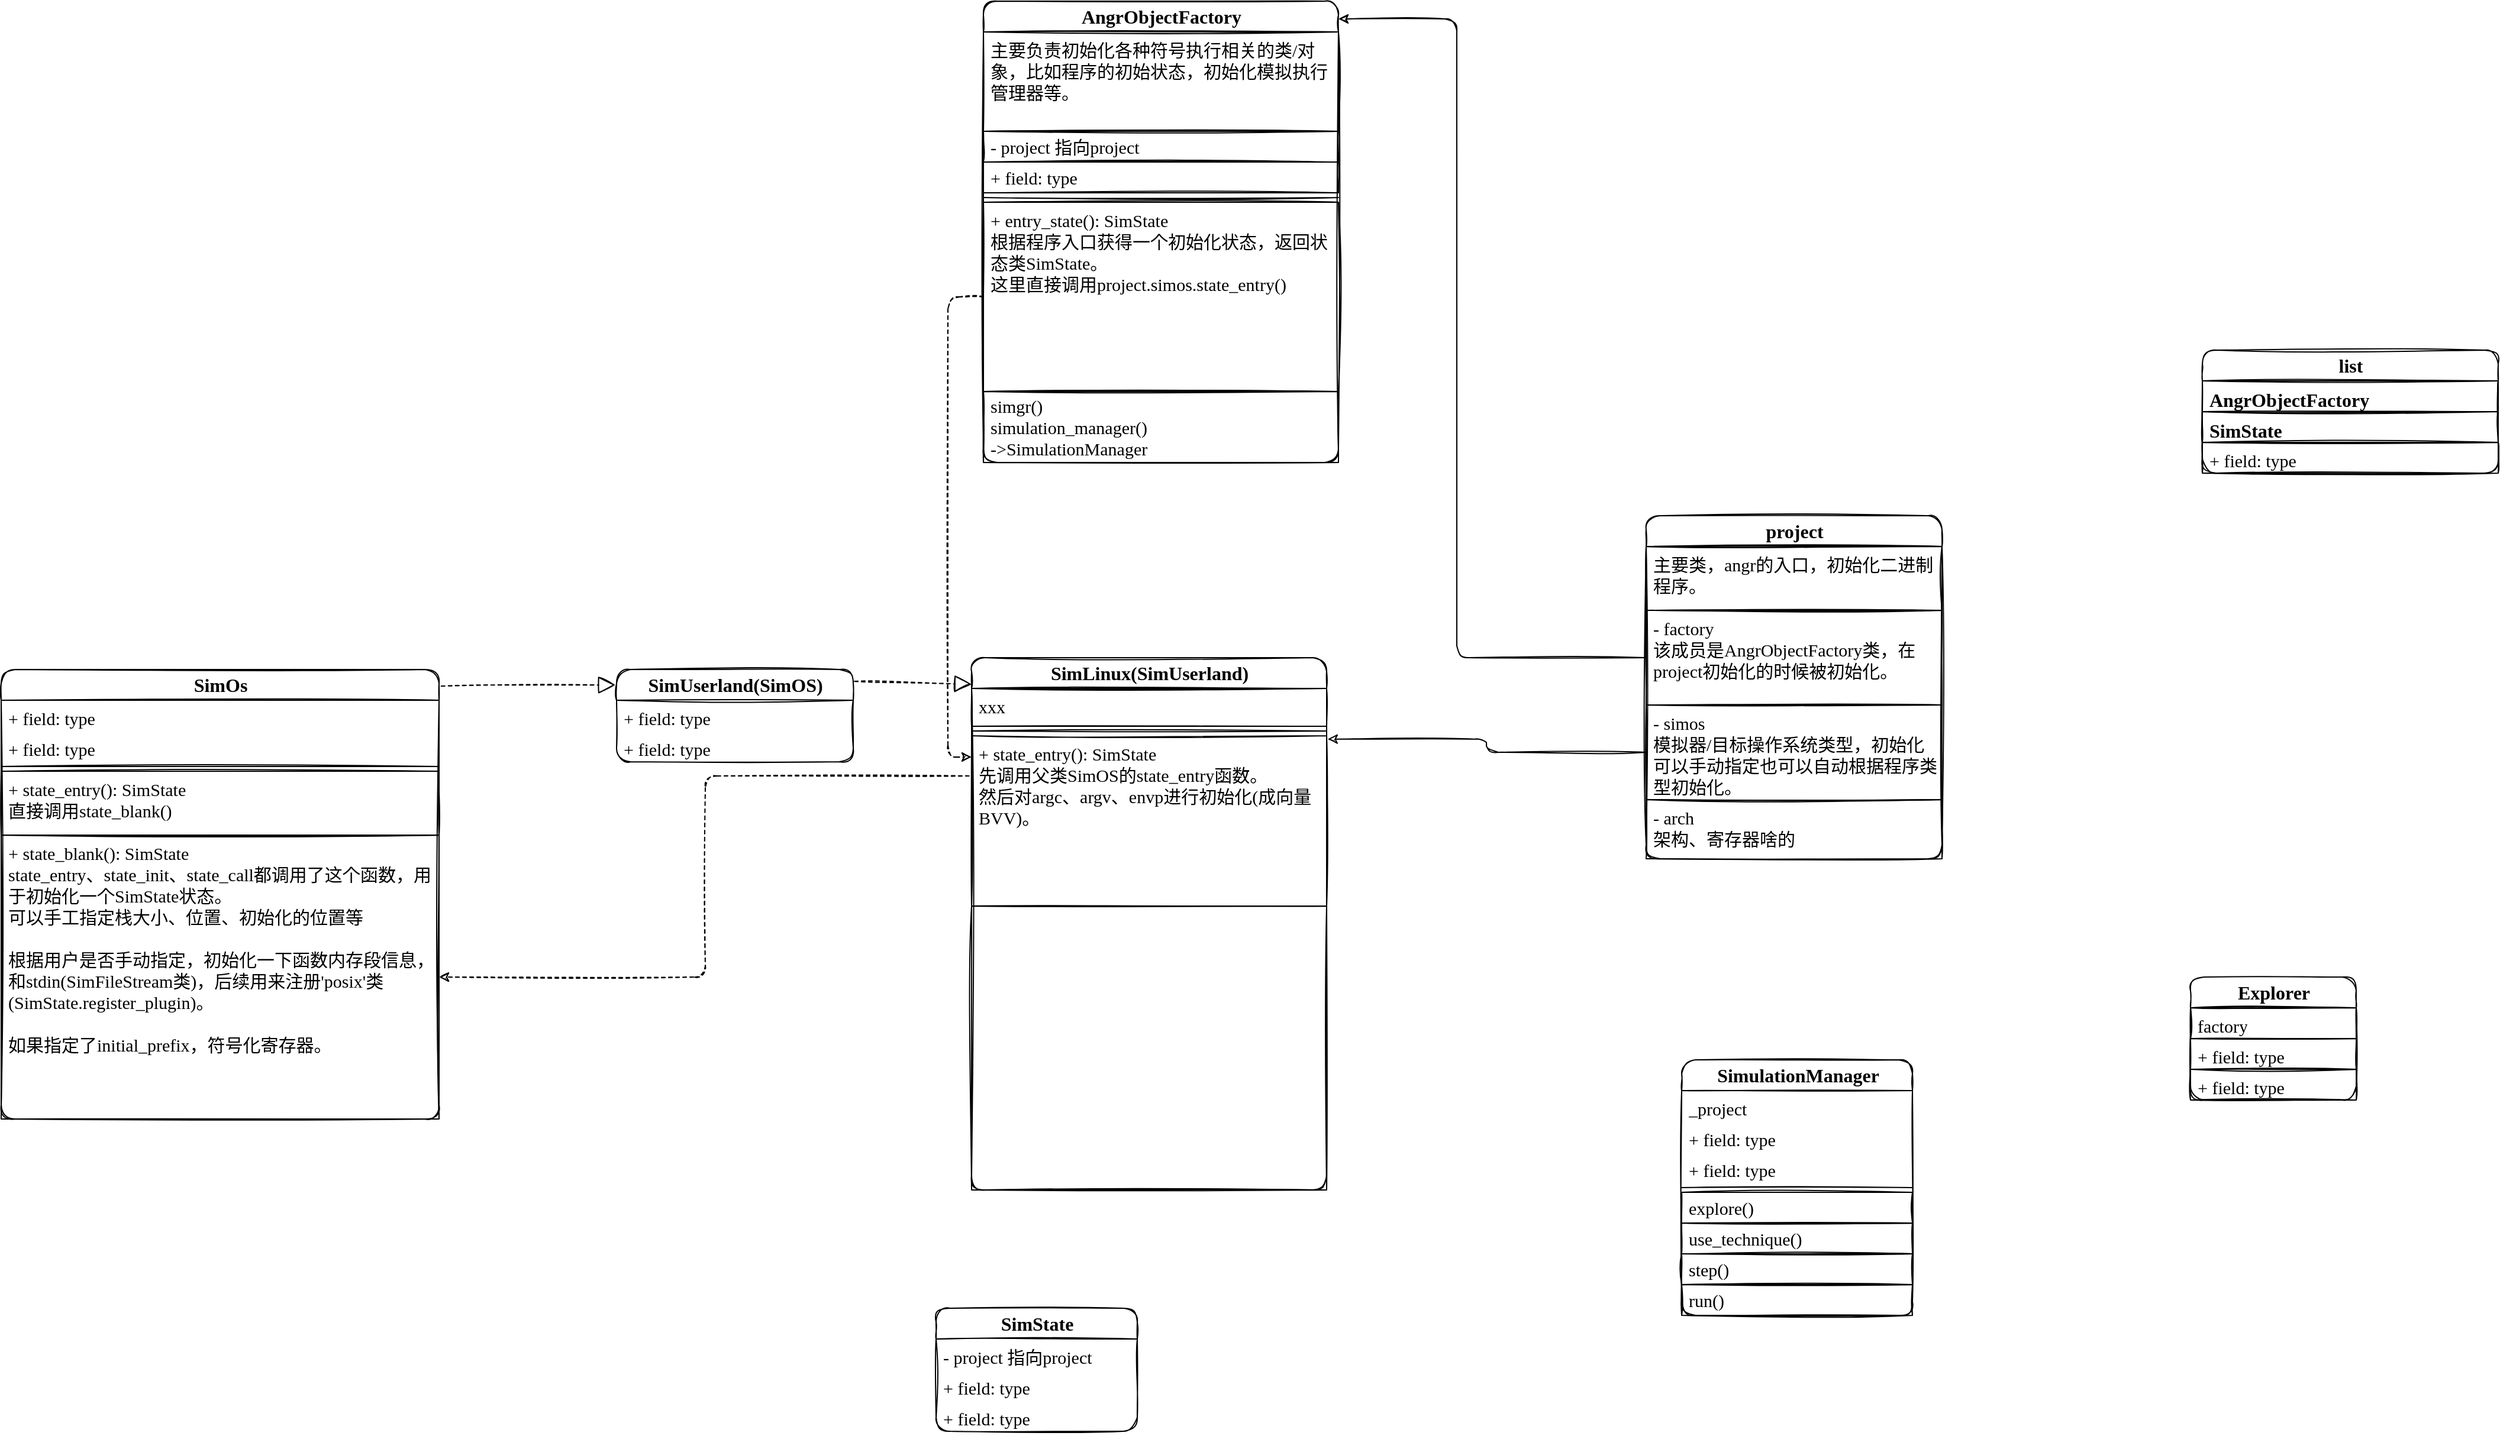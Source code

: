 <mxfile version="20.2.5" type="github">
  <diagram id="C5RBs43oDa-KdzZeNtuy" name="Page-1">
    <mxGraphModel dx="3076" dy="826" grid="1" gridSize="10" guides="1" tooltips="1" connect="1" arrows="1" fold="1" page="1" pageScale="1" pageWidth="827" pageHeight="1169" math="0" shadow="0">
      <root>
        <mxCell id="WIyWlLk6GJQsqaUBKTNV-0" />
        <mxCell id="WIyWlLk6GJQsqaUBKTNV-1" parent="WIyWlLk6GJQsqaUBKTNV-0" />
        <mxCell id="3sq2q5aOKvz9u4SkfBbp-9" value="project" style="swimlane;fontStyle=1;childLayout=stackLayout;horizontal=1;startSize=26;fillColor=none;horizontalStack=0;resizeParent=1;resizeParentMax=0;resizeLast=0;collapsible=1;marginBottom=0;shadow=0;glass=0;sketch=1;fontFamily=Comic Sans MS;fontSize=16;fontColor=default;strokeColor=default;html=1;swimlaneLine=1;rounded=1;labelBackgroundColor=none;labelBorderColor=none;" parent="WIyWlLk6GJQsqaUBKTNV-1" vertex="1">
          <mxGeometry x="440" y="630" width="250" height="290" as="geometry" />
        </mxCell>
        <mxCell id="G1SJ9XWwTOi_GsLU9m5k-24" value="主要类，angr的入口，初始化二进制程序。" style="text;strokeColor=default;fillColor=none;align=left;verticalAlign=top;spacingLeft=4;spacingRight=4;overflow=hidden;rotatable=0;points=[[0,0.5],[1,0.5]];portConstraint=eastwest;shadow=0;glass=0;sketch=1;fontFamily=Comic Sans MS;fontSize=15;fontColor=default;html=1;whiteSpace=wrap;" vertex="1" parent="3sq2q5aOKvz9u4SkfBbp-9">
          <mxGeometry y="26" width="250" height="54" as="geometry" />
        </mxCell>
        <mxCell id="3sq2q5aOKvz9u4SkfBbp-10" value="- factory&lt;br&gt;该成员是AngrObjectFactory类，在project初始化的时候被初始化。" style="text;strokeColor=default;fillColor=none;align=left;verticalAlign=top;spacingLeft=4;spacingRight=4;overflow=hidden;rotatable=0;points=[[0,0.5],[1,0.5]];portConstraint=eastwest;shadow=0;glass=0;sketch=1;fontFamily=Comic Sans MS;fontSize=15;fontColor=default;html=1;whiteSpace=wrap;" parent="3sq2q5aOKvz9u4SkfBbp-9" vertex="1">
          <mxGeometry y="80" width="250" height="80" as="geometry" />
        </mxCell>
        <mxCell id="3sq2q5aOKvz9u4SkfBbp-11" value="- simos &lt;br&gt;模拟器/目标操作系统类型，初始化可以手动指定也可以自动根据程序类型初始化。" style="text;strokeColor=default;fillColor=none;align=left;verticalAlign=top;spacingLeft=4;spacingRight=4;overflow=hidden;rotatable=0;points=[[0,0.5],[1,0.5]];portConstraint=eastwest;shadow=0;glass=0;sketch=1;fontFamily=Comic Sans MS;fontSize=15;fontColor=default;html=1;whiteSpace=wrap;" parent="3sq2q5aOKvz9u4SkfBbp-9" vertex="1">
          <mxGeometry y="160" width="250" height="80" as="geometry" />
        </mxCell>
        <mxCell id="3sq2q5aOKvz9u4SkfBbp-12" value="- arch&amp;nbsp;&lt;br&gt;架构、寄存器啥的" style="text;strokeColor=default;fillColor=none;align=left;verticalAlign=top;spacingLeft=4;spacingRight=4;overflow=hidden;rotatable=0;points=[[0,0.5],[1,0.5]];portConstraint=eastwest;shadow=0;glass=0;sketch=1;fontFamily=Comic Sans MS;fontSize=15;fontColor=default;html=1;" parent="3sq2q5aOKvz9u4SkfBbp-9" vertex="1">
          <mxGeometry y="240" width="250" height="50" as="geometry" />
        </mxCell>
        <mxCell id="w3D9RBcbC0xk_d73lik7-0" value="AngrObjectFactory" style="swimlane;fontStyle=1;childLayout=stackLayout;horizontal=1;startSize=26;fillColor=none;horizontalStack=0;resizeParent=1;resizeParentMax=0;resizeLast=0;collapsible=1;marginBottom=0;shadow=0;glass=0;sketch=1;fontFamily=Comic Sans MS;fontSize=16;fontColor=default;strokeColor=default;html=1;swimlaneLine=1;rounded=1;labelBackgroundColor=none;labelBorderColor=none;" parent="WIyWlLk6GJQsqaUBKTNV-1" vertex="1">
          <mxGeometry x="-120" y="195" width="300" height="390" as="geometry" />
        </mxCell>
        <mxCell id="G1SJ9XWwTOi_GsLU9m5k-25" value="主要负责初始化各种符号执行相关的类/对象，比如程序的初始状态，初始化模拟执行管理器等。" style="text;strokeColor=default;fillColor=none;align=left;verticalAlign=top;spacingLeft=4;spacingRight=4;overflow=hidden;rotatable=0;points=[[0,0.5],[1,0.5]];portConstraint=eastwest;shadow=0;glass=0;sketch=1;fontFamily=Comic Sans MS;fontSize=15;fontColor=default;html=1;whiteSpace=wrap;" vertex="1" parent="w3D9RBcbC0xk_d73lik7-0">
          <mxGeometry y="26" width="300" height="84" as="geometry" />
        </mxCell>
        <mxCell id="w3D9RBcbC0xk_d73lik7-1" value="- project 指向project" style="text;strokeColor=default;fillColor=none;align=left;verticalAlign=middle;spacingLeft=4;spacingRight=4;overflow=hidden;rotatable=0;points=[[0,0.5],[1,0.5]];portConstraint=eastwest;shadow=0;glass=0;sketch=1;fontFamily=Comic Sans MS;fontSize=15;fontColor=default;html=1;" parent="w3D9RBcbC0xk_d73lik7-0" vertex="1">
          <mxGeometry y="110" width="300" height="26" as="geometry" />
        </mxCell>
        <mxCell id="w3D9RBcbC0xk_d73lik7-2" value="+ field: type" style="text;strokeColor=default;fillColor=none;align=left;verticalAlign=middle;spacingLeft=4;spacingRight=4;overflow=hidden;rotatable=0;points=[[0,0.5],[1,0.5]];portConstraint=eastwest;shadow=0;glass=0;sketch=1;fontFamily=Comic Sans MS;fontSize=15;fontColor=default;html=1;" parent="w3D9RBcbC0xk_d73lik7-0" vertex="1">
          <mxGeometry y="136" width="300" height="26" as="geometry" />
        </mxCell>
        <mxCell id="w3D9RBcbC0xk_d73lik7-7" value="" style="line;strokeWidth=1;fillColor=none;align=left;verticalAlign=middle;spacingTop=-1;spacingLeft=3;spacingRight=3;rotatable=0;labelPosition=right;points=[];portConstraint=eastwest;rounded=1;shadow=0;glass=0;labelBackgroundColor=none;labelBorderColor=none;sketch=1;fontFamily=Comic Sans MS;fontSize=15;fontColor=default;startSize=26;html=1;strokeColor=default;" parent="w3D9RBcbC0xk_d73lik7-0" vertex="1">
          <mxGeometry y="162" width="300" height="8" as="geometry" />
        </mxCell>
        <mxCell id="w3D9RBcbC0xk_d73lik7-3" value="&lt;div style=&quot;&quot;&gt;&lt;span style=&quot;background-color: initial;&quot;&gt;+ entry_state(): SimState&lt;/span&gt;&lt;/div&gt;&lt;div style=&quot;&quot;&gt;根据程序入口获得一个初始化状态，返回状态类SimState。&lt;/div&gt;&lt;div style=&quot;&quot;&gt;这里直接调用project.simos.state_entry()&lt;/div&gt;" style="text;strokeColor=default;fillColor=none;align=left;verticalAlign=top;spacingLeft=4;spacingRight=4;overflow=hidden;rotatable=0;points=[[0,0.5],[1,0.5]];portConstraint=eastwest;shadow=0;glass=0;sketch=1;fontFamily=Comic Sans MS;fontSize=15;fontColor=default;html=1;whiteSpace=wrap;" parent="w3D9RBcbC0xk_d73lik7-0" vertex="1">
          <mxGeometry y="170" width="300" height="160" as="geometry" />
        </mxCell>
        <mxCell id="w3D9RBcbC0xk_d73lik7-25" value="simgr()&lt;br&gt;simulation_manager()&lt;br&gt;-&amp;gt;SimulationManager" style="text;strokeColor=default;fillColor=none;align=left;verticalAlign=middle;spacingLeft=4;spacingRight=4;overflow=hidden;rotatable=0;points=[[0,0.5],[1,0.5]];portConstraint=eastwest;shadow=0;glass=0;sketch=1;fontFamily=Comic Sans MS;fontSize=15;fontColor=default;html=1;" parent="w3D9RBcbC0xk_d73lik7-0" vertex="1">
          <mxGeometry y="330" width="300" height="60" as="geometry" />
        </mxCell>
        <mxCell id="w3D9RBcbC0xk_d73lik7-4" style="edgeStyle=orthogonalEdgeStyle;rounded=1;orthogonalLoop=1;jettySize=auto;html=1;entryX=1;entryY=0.036;entryDx=0;entryDy=0;entryPerimeter=0;fontFamily=Comic Sans MS;fontSize=16;fontColor=default;startSize=26;sketch=1;" parent="WIyWlLk6GJQsqaUBKTNV-1" source="3sq2q5aOKvz9u4SkfBbp-10" target="w3D9RBcbC0xk_d73lik7-0" edge="1">
          <mxGeometry relative="1" as="geometry">
            <Array as="points">
              <mxPoint x="280" y="750" />
              <mxPoint x="280" y="210" />
            </Array>
          </mxGeometry>
        </mxCell>
        <mxCell id="w3D9RBcbC0xk_d73lik7-21" value="SimState" style="swimlane;fontStyle=1;childLayout=stackLayout;horizontal=1;startSize=26;fillColor=none;horizontalStack=0;resizeParent=1;resizeParentMax=0;resizeLast=0;collapsible=1;marginBottom=0;shadow=0;glass=0;sketch=1;fontFamily=Comic Sans MS;fontSize=16;fontColor=default;strokeColor=default;html=1;swimlaneLine=1;rounded=1;labelBackgroundColor=none;labelBorderColor=none;" parent="WIyWlLk6GJQsqaUBKTNV-1" vertex="1">
          <mxGeometry x="-160" y="1300" width="170" height="104" as="geometry" />
        </mxCell>
        <mxCell id="w3D9RBcbC0xk_d73lik7-22" value="- project 指向project" style="text;strokeColor=none;fillColor=none;align=left;verticalAlign=top;spacingLeft=4;spacingRight=4;overflow=hidden;rotatable=0;points=[[0,0.5],[1,0.5]];portConstraint=eastwest;shadow=0;glass=0;sketch=1;fontFamily=Comic Sans MS;fontSize=15;fontColor=default;html=1;" parent="w3D9RBcbC0xk_d73lik7-21" vertex="1">
          <mxGeometry y="26" width="170" height="26" as="geometry" />
        </mxCell>
        <mxCell id="w3D9RBcbC0xk_d73lik7-23" value="+ field: type" style="text;strokeColor=none;fillColor=none;align=left;verticalAlign=top;spacingLeft=4;spacingRight=4;overflow=hidden;rotatable=0;points=[[0,0.5],[1,0.5]];portConstraint=eastwest;shadow=0;glass=0;sketch=1;fontFamily=Comic Sans MS;fontSize=15;fontColor=default;html=1;" parent="w3D9RBcbC0xk_d73lik7-21" vertex="1">
          <mxGeometry y="52" width="170" height="26" as="geometry" />
        </mxCell>
        <mxCell id="w3D9RBcbC0xk_d73lik7-24" value="+ field: type" style="text;strokeColor=none;fillColor=none;align=left;verticalAlign=top;spacingLeft=4;spacingRight=4;overflow=hidden;rotatable=0;points=[[0,0.5],[1,0.5]];portConstraint=eastwest;shadow=0;glass=0;sketch=1;fontFamily=Comic Sans MS;fontSize=15;fontColor=default;html=1;" parent="w3D9RBcbC0xk_d73lik7-21" vertex="1">
          <mxGeometry y="78" width="170" height="26" as="geometry" />
        </mxCell>
        <mxCell id="G1SJ9XWwTOi_GsLU9m5k-4" value="list" style="swimlane;fontStyle=1;childLayout=stackLayout;horizontal=1;startSize=26;fillColor=none;horizontalStack=0;resizeParent=1;resizeParentMax=0;resizeLast=0;collapsible=1;marginBottom=0;shadow=0;glass=0;sketch=1;fontFamily=Comic Sans MS;fontSize=16;fontColor=default;strokeColor=default;html=1;swimlaneLine=1;rounded=1;labelBackgroundColor=none;labelBorderColor=none;" vertex="1" parent="WIyWlLk6GJQsqaUBKTNV-1">
          <mxGeometry x="910" y="490" width="250" height="104" as="geometry" />
        </mxCell>
        <mxCell id="G1SJ9XWwTOi_GsLU9m5k-5" value="&lt;span style=&quot;font-size: 16px; font-weight: 700; text-align: center;&quot;&gt;AngrObjectFactory&lt;/span&gt;" style="text;strokeColor=default;fillColor=none;align=left;verticalAlign=top;spacingLeft=4;spacingRight=4;overflow=hidden;rotatable=0;points=[[0,0.5],[1,0.5]];portConstraint=eastwest;shadow=0;glass=0;sketch=1;fontFamily=Comic Sans MS;fontSize=15;fontColor=default;html=1;" vertex="1" parent="G1SJ9XWwTOi_GsLU9m5k-4">
          <mxGeometry y="26" width="250" height="26" as="geometry" />
        </mxCell>
        <mxCell id="G1SJ9XWwTOi_GsLU9m5k-6" value="&lt;span style=&quot;font-size: 16px; font-weight: 700; text-align: center;&quot;&gt;SimState&lt;/span&gt;" style="text;strokeColor=default;fillColor=none;align=left;verticalAlign=top;spacingLeft=4;spacingRight=4;overflow=hidden;rotatable=0;points=[[0,0.5],[1,0.5]];portConstraint=eastwest;shadow=0;glass=0;sketch=1;fontFamily=Comic Sans MS;fontSize=15;fontColor=default;html=1;" vertex="1" parent="G1SJ9XWwTOi_GsLU9m5k-4">
          <mxGeometry y="52" width="250" height="26" as="geometry" />
        </mxCell>
        <mxCell id="G1SJ9XWwTOi_GsLU9m5k-7" value="+ field: type" style="text;strokeColor=default;fillColor=none;align=left;verticalAlign=top;spacingLeft=4;spacingRight=4;overflow=hidden;rotatable=0;points=[[0,0.5],[1,0.5]];portConstraint=eastwest;shadow=0;glass=0;sketch=1;fontFamily=Comic Sans MS;fontSize=15;fontColor=default;html=1;" vertex="1" parent="G1SJ9XWwTOi_GsLU9m5k-4">
          <mxGeometry y="78" width="250" height="26" as="geometry" />
        </mxCell>
        <mxCell id="G1SJ9XWwTOi_GsLU9m5k-8" value="SimulationManager" style="swimlane;fontStyle=1;childLayout=stackLayout;horizontal=1;startSize=26;fillColor=none;horizontalStack=0;resizeParent=1;resizeParentMax=0;resizeLast=0;collapsible=1;marginBottom=0;shadow=0;glass=0;sketch=1;fontFamily=Comic Sans MS;fontSize=16;fontColor=default;strokeColor=default;html=1;swimlaneLine=1;rounded=1;labelBackgroundColor=none;labelBorderColor=none;" vertex="1" parent="WIyWlLk6GJQsqaUBKTNV-1">
          <mxGeometry x="470" y="1090" width="195" height="216" as="geometry" />
        </mxCell>
        <mxCell id="G1SJ9XWwTOi_GsLU9m5k-9" value="_project" style="text;strokeColor=none;fillColor=none;align=left;verticalAlign=top;spacingLeft=4;spacingRight=4;overflow=hidden;rotatable=0;points=[[0,0.5],[1,0.5]];portConstraint=eastwest;shadow=0;glass=0;sketch=1;fontFamily=Comic Sans MS;fontSize=15;fontColor=default;html=1;" vertex="1" parent="G1SJ9XWwTOi_GsLU9m5k-8">
          <mxGeometry y="26" width="195" height="26" as="geometry" />
        </mxCell>
        <mxCell id="G1SJ9XWwTOi_GsLU9m5k-10" value="+ field: type" style="text;strokeColor=none;fillColor=none;align=left;verticalAlign=top;spacingLeft=4;spacingRight=4;overflow=hidden;rotatable=0;points=[[0,0.5],[1,0.5]];portConstraint=eastwest;shadow=0;glass=0;sketch=1;fontFamily=Comic Sans MS;fontSize=15;fontColor=default;html=1;" vertex="1" parent="G1SJ9XWwTOi_GsLU9m5k-8">
          <mxGeometry y="52" width="195" height="26" as="geometry" />
        </mxCell>
        <mxCell id="G1SJ9XWwTOi_GsLU9m5k-11" value="+ field: type" style="text;strokeColor=none;fillColor=none;align=left;verticalAlign=top;spacingLeft=4;spacingRight=4;overflow=hidden;rotatable=0;points=[[0,0.5],[1,0.5]];portConstraint=eastwest;shadow=0;glass=0;sketch=1;fontFamily=Comic Sans MS;fontSize=15;fontColor=default;html=1;" vertex="1" parent="G1SJ9XWwTOi_GsLU9m5k-8">
          <mxGeometry y="78" width="195" height="26" as="geometry" />
        </mxCell>
        <mxCell id="G1SJ9XWwTOi_GsLU9m5k-12" value="" style="line;strokeWidth=1;fillColor=none;align=left;verticalAlign=middle;spacingTop=-1;spacingLeft=3;spacingRight=3;rotatable=0;labelPosition=right;points=[];portConstraint=eastwest;rounded=1;shadow=0;glass=0;labelBackgroundColor=none;labelBorderColor=none;sketch=1;fontFamily=Comic Sans MS;fontSize=15;fontColor=default;startSize=26;html=1;strokeColor=default;" vertex="1" parent="G1SJ9XWwTOi_GsLU9m5k-8">
          <mxGeometry y="104" width="195" height="8" as="geometry" />
        </mxCell>
        <mxCell id="G1SJ9XWwTOi_GsLU9m5k-13" value="explore()" style="text;strokeColor=default;fillColor=none;align=left;verticalAlign=middle;spacingLeft=4;spacingRight=4;overflow=hidden;rotatable=0;points=[[0,0.5],[1,0.5]];portConstraint=eastwest;shadow=0;glass=0;sketch=1;fontFamily=Comic Sans MS;fontSize=15;fontColor=default;html=1;" vertex="1" parent="G1SJ9XWwTOi_GsLU9m5k-8">
          <mxGeometry y="112" width="195" height="26" as="geometry" />
        </mxCell>
        <mxCell id="G1SJ9XWwTOi_GsLU9m5k-15" value="use_technique()" style="text;strokeColor=default;fillColor=none;align=left;verticalAlign=middle;spacingLeft=4;spacingRight=4;overflow=hidden;rotatable=0;points=[[0,0.5],[1,0.5]];portConstraint=eastwest;shadow=0;glass=0;sketch=1;fontFamily=Comic Sans MS;fontSize=15;fontColor=default;html=1;" vertex="1" parent="G1SJ9XWwTOi_GsLU9m5k-8">
          <mxGeometry y="138" width="195" height="26" as="geometry" />
        </mxCell>
        <mxCell id="G1SJ9XWwTOi_GsLU9m5k-20" value="step()&lt;span style=&quot;white-space: pre;&quot;&gt;	&lt;/span&gt;" style="text;strokeColor=default;fillColor=none;align=left;verticalAlign=middle;spacingLeft=4;spacingRight=4;overflow=hidden;rotatable=0;points=[[0,0.5],[1,0.5]];portConstraint=eastwest;shadow=0;glass=0;sketch=1;fontFamily=Comic Sans MS;fontSize=15;fontColor=default;html=1;" vertex="1" parent="G1SJ9XWwTOi_GsLU9m5k-8">
          <mxGeometry y="164" width="195" height="26" as="geometry" />
        </mxCell>
        <mxCell id="G1SJ9XWwTOi_GsLU9m5k-21" value="run()" style="text;strokeColor=default;fillColor=none;align=left;verticalAlign=middle;spacingLeft=4;spacingRight=4;overflow=hidden;rotatable=0;points=[[0,0.5],[1,0.5]];portConstraint=eastwest;shadow=0;glass=0;sketch=1;fontFamily=Comic Sans MS;fontSize=15;fontColor=default;html=1;" vertex="1" parent="G1SJ9XWwTOi_GsLU9m5k-8">
          <mxGeometry y="190" width="195" height="26" as="geometry" />
        </mxCell>
        <mxCell id="G1SJ9XWwTOi_GsLU9m5k-16" value="Explorer" style="swimlane;fontStyle=1;childLayout=stackLayout;horizontal=1;startSize=26;fillColor=none;horizontalStack=0;resizeParent=1;resizeParentMax=0;resizeLast=0;collapsible=1;marginBottom=0;shadow=0;glass=0;sketch=1;fontFamily=Comic Sans MS;fontSize=16;fontColor=default;strokeColor=default;html=1;swimlaneLine=1;rounded=1;labelBackgroundColor=none;labelBorderColor=none;" vertex="1" parent="WIyWlLk6GJQsqaUBKTNV-1">
          <mxGeometry x="900" y="1020" width="140" height="104" as="geometry" />
        </mxCell>
        <mxCell id="G1SJ9XWwTOi_GsLU9m5k-17" value="factory&lt;br style=&quot;font-size: 15px;&quot;&gt;" style="text;strokeColor=default;fillColor=none;align=left;verticalAlign=top;spacingLeft=4;spacingRight=4;overflow=hidden;rotatable=0;points=[[0,0.5],[1,0.5]];portConstraint=eastwest;shadow=0;glass=0;sketch=1;fontFamily=Comic Sans MS;fontSize=15;fontColor=default;html=1;" vertex="1" parent="G1SJ9XWwTOi_GsLU9m5k-16">
          <mxGeometry y="26" width="140" height="26" as="geometry" />
        </mxCell>
        <mxCell id="G1SJ9XWwTOi_GsLU9m5k-18" value="+ field: type" style="text;strokeColor=default;fillColor=none;align=left;verticalAlign=top;spacingLeft=4;spacingRight=4;overflow=hidden;rotatable=0;points=[[0,0.5],[1,0.5]];portConstraint=eastwest;shadow=0;glass=0;sketch=1;fontFamily=Comic Sans MS;fontSize=15;fontColor=default;html=1;" vertex="1" parent="G1SJ9XWwTOi_GsLU9m5k-16">
          <mxGeometry y="52" width="140" height="26" as="geometry" />
        </mxCell>
        <mxCell id="G1SJ9XWwTOi_GsLU9m5k-19" value="+ field: type" style="text;strokeColor=default;fillColor=none;align=left;verticalAlign=top;spacingLeft=4;spacingRight=4;overflow=hidden;rotatable=0;points=[[0,0.5],[1,0.5]];portConstraint=eastwest;shadow=0;glass=0;sketch=1;fontFamily=Comic Sans MS;fontSize=15;fontColor=default;html=1;" vertex="1" parent="G1SJ9XWwTOi_GsLU9m5k-16">
          <mxGeometry y="78" width="140" height="26" as="geometry" />
        </mxCell>
        <mxCell id="G1SJ9XWwTOi_GsLU9m5k-38" value="SimLinux(SimUserland)" style="swimlane;fontStyle=1;childLayout=stackLayout;horizontal=1;startSize=26;fillColor=none;horizontalStack=0;resizeParent=1;resizeParentMax=0;resizeLast=0;collapsible=1;marginBottom=0;shadow=0;glass=0;sketch=1;fontFamily=Comic Sans MS;fontSize=16;fontColor=default;strokeColor=default;html=1;swimlaneLine=1;rounded=1;labelBackgroundColor=none;labelBorderColor=none;" vertex="1" parent="WIyWlLk6GJQsqaUBKTNV-1">
          <mxGeometry x="-130" y="750" width="300" height="450" as="geometry" />
        </mxCell>
        <mxCell id="G1SJ9XWwTOi_GsLU9m5k-39" value="xxx" style="text;strokeColor=default;fillColor=none;align=left;verticalAlign=top;spacingLeft=4;spacingRight=4;overflow=hidden;rotatable=0;points=[[0,0.5],[1,0.5]];portConstraint=eastwest;shadow=0;glass=0;sketch=1;fontFamily=Comic Sans MS;fontSize=15;fontColor=default;html=1;" vertex="1" parent="G1SJ9XWwTOi_GsLU9m5k-38">
          <mxGeometry y="26" width="300" height="32" as="geometry" />
        </mxCell>
        <mxCell id="G1SJ9XWwTOi_GsLU9m5k-42" value="" style="line;strokeWidth=1;fillColor=none;align=left;verticalAlign=middle;spacingTop=-1;spacingLeft=3;spacingRight=3;rotatable=0;labelPosition=right;points=[];portConstraint=eastwest;rounded=1;shadow=0;glass=0;labelBackgroundColor=none;labelBorderColor=none;sketch=1;fontFamily=Comic Sans MS;fontSize=15;fontColor=default;startSize=26;html=1;strokeColor=default;" vertex="1" parent="G1SJ9XWwTOi_GsLU9m5k-38">
          <mxGeometry y="58" width="300" height="8" as="geometry" />
        </mxCell>
        <mxCell id="G1SJ9XWwTOi_GsLU9m5k-40" value="+ state_entry(): SimState&lt;br&gt;先调用父类SimOS的state_entry函数。&lt;br&gt;然后对argc、argv、envp进行初始化(成向量BVV)。" style="text;strokeColor=default;fillColor=none;align=left;verticalAlign=top;spacingLeft=4;spacingRight=4;overflow=hidden;rotatable=0;points=[[0,0.5],[1,0.5]];portConstraint=eastwest;shadow=0;glass=0;sketch=1;fontFamily=Comic Sans MS;fontSize=15;fontColor=default;html=1;whiteSpace=wrap;" vertex="1" parent="G1SJ9XWwTOi_GsLU9m5k-38">
          <mxGeometry y="66" width="300" height="144" as="geometry" />
        </mxCell>
        <mxCell id="G1SJ9XWwTOi_GsLU9m5k-41" value="" style="text;strokeColor=default;fillColor=none;align=left;verticalAlign=top;spacingLeft=4;spacingRight=4;overflow=hidden;rotatable=0;points=[[0,0.5],[1,0.5]];portConstraint=eastwest;shadow=0;glass=0;sketch=1;fontFamily=Comic Sans MS;fontSize=15;fontColor=default;html=1;whiteSpace=wrap;" vertex="1" parent="G1SJ9XWwTOi_GsLU9m5k-38">
          <mxGeometry y="210" width="300" height="240" as="geometry" />
        </mxCell>
        <mxCell id="G1SJ9XWwTOi_GsLU9m5k-43" style="edgeStyle=orthogonalEdgeStyle;rounded=1;orthogonalLoop=1;jettySize=auto;html=1;entryX=1.003;entryY=0.153;entryDx=0;entryDy=0;entryPerimeter=0;sketch=1;" edge="1" parent="WIyWlLk6GJQsqaUBKTNV-1" source="3sq2q5aOKvz9u4SkfBbp-11" target="G1SJ9XWwTOi_GsLU9m5k-38">
          <mxGeometry relative="1" as="geometry" />
        </mxCell>
        <mxCell id="G1SJ9XWwTOi_GsLU9m5k-45" value="SimUserland(SimOS)" style="swimlane;fontStyle=1;childLayout=stackLayout;horizontal=1;startSize=26;fillColor=none;horizontalStack=0;resizeParent=1;resizeParentMax=0;resizeLast=0;collapsible=1;marginBottom=0;shadow=0;glass=0;sketch=1;fontFamily=Comic Sans MS;fontSize=16;fontColor=default;strokeColor=default;html=1;swimlaneLine=1;rounded=1;labelBackgroundColor=none;labelBorderColor=none;" vertex="1" parent="WIyWlLk6GJQsqaUBKTNV-1">
          <mxGeometry x="-430" y="760" width="200" height="78" as="geometry">
            <mxRectangle x="-440" y="752" width="200" height="30" as="alternateBounds" />
          </mxGeometry>
        </mxCell>
        <mxCell id="G1SJ9XWwTOi_GsLU9m5k-47" value="+ field: type" style="text;strokeColor=none;fillColor=none;align=left;verticalAlign=top;spacingLeft=4;spacingRight=4;overflow=hidden;rotatable=0;points=[[0,0.5],[1,0.5]];portConstraint=eastwest;shadow=0;glass=0;sketch=1;fontFamily=Comic Sans MS;fontSize=15;fontColor=default;html=1;" vertex="1" parent="G1SJ9XWwTOi_GsLU9m5k-45">
          <mxGeometry y="26" width="200" height="26" as="geometry" />
        </mxCell>
        <mxCell id="G1SJ9XWwTOi_GsLU9m5k-48" value="+ field: type" style="text;strokeColor=none;fillColor=none;align=left;verticalAlign=top;spacingLeft=4;spacingRight=4;overflow=hidden;rotatable=0;points=[[0,0.5],[1,0.5]];portConstraint=eastwest;shadow=0;glass=0;sketch=1;fontFamily=Comic Sans MS;fontSize=15;fontColor=default;html=1;" vertex="1" parent="G1SJ9XWwTOi_GsLU9m5k-45">
          <mxGeometry y="52" width="200" height="26" as="geometry" />
        </mxCell>
        <mxCell id="G1SJ9XWwTOi_GsLU9m5k-49" value="SimOs" style="swimlane;fontStyle=1;childLayout=stackLayout;horizontal=1;startSize=26;fillColor=none;horizontalStack=0;resizeParent=1;resizeParentMax=0;resizeLast=0;collapsible=1;marginBottom=0;shadow=0;glass=0;sketch=1;fontFamily=Comic Sans MS;fontSize=16;fontColor=default;strokeColor=default;html=1;swimlaneLine=1;rounded=1;labelBackgroundColor=none;labelBorderColor=none;" vertex="1" parent="WIyWlLk6GJQsqaUBKTNV-1">
          <mxGeometry x="-950" y="760" width="370" height="380" as="geometry">
            <mxRectangle x="-440" y="752" width="200" height="30" as="alternateBounds" />
          </mxGeometry>
        </mxCell>
        <mxCell id="G1SJ9XWwTOi_GsLU9m5k-50" value="+ field: type" style="text;strokeColor=none;fillColor=none;align=left;verticalAlign=top;spacingLeft=4;spacingRight=4;overflow=hidden;rotatable=0;points=[[0,0.5],[1,0.5]];portConstraint=eastwest;shadow=0;glass=0;sketch=1;fontFamily=Comic Sans MS;fontSize=15;fontColor=default;html=1;" vertex="1" parent="G1SJ9XWwTOi_GsLU9m5k-49">
          <mxGeometry y="26" width="370" height="26" as="geometry" />
        </mxCell>
        <mxCell id="G1SJ9XWwTOi_GsLU9m5k-51" value="+ field: type" style="text;strokeColor=none;fillColor=none;align=left;verticalAlign=top;spacingLeft=4;spacingRight=4;overflow=hidden;rotatable=0;points=[[0,0.5],[1,0.5]];portConstraint=eastwest;shadow=0;glass=0;sketch=1;fontFamily=Comic Sans MS;fontSize=15;fontColor=default;html=1;" vertex="1" parent="G1SJ9XWwTOi_GsLU9m5k-49">
          <mxGeometry y="52" width="370" height="26" as="geometry" />
        </mxCell>
        <mxCell id="G1SJ9XWwTOi_GsLU9m5k-58" value="" style="line;strokeWidth=1;fillColor=none;align=left;verticalAlign=middle;spacingTop=-1;spacingLeft=3;spacingRight=3;rotatable=0;labelPosition=right;points=[];portConstraint=eastwest;rounded=1;shadow=0;glass=0;labelBackgroundColor=none;labelBorderColor=none;sketch=1;fontFamily=Comic Sans MS;fontSize=15;fontColor=default;startSize=26;html=1;strokeColor=default;" vertex="1" parent="G1SJ9XWwTOi_GsLU9m5k-49">
          <mxGeometry y="78" width="370" height="8" as="geometry" />
        </mxCell>
        <mxCell id="G1SJ9XWwTOi_GsLU9m5k-57" value="+ state_entry(): SimState&lt;br&gt;直接调用state_blank()" style="text;strokeColor=default;fillColor=none;align=left;verticalAlign=top;spacingLeft=4;spacingRight=4;overflow=hidden;rotatable=0;points=[[0,0.5],[1,0.5]];portConstraint=eastwest;shadow=0;glass=0;sketch=1;fontFamily=Comic Sans MS;fontSize=15;fontColor=default;html=1;whiteSpace=wrap;" vertex="1" parent="G1SJ9XWwTOi_GsLU9m5k-49">
          <mxGeometry y="86" width="370" height="54" as="geometry" />
        </mxCell>
        <mxCell id="G1SJ9XWwTOi_GsLU9m5k-59" value="+ state_blank(): SimState&lt;br&gt;state_entry、state_init、state_call都调用了这个函数，用于初始化一个SimState状态。&lt;br&gt;可以手工指定栈大小、位置、初始化的位置等&lt;br&gt;&lt;br&gt;根据用户是否手动指定，初始化一下函数内存段信息，和stdin(SimFileStream类)，后续用来注册&#39;posix&#39;类(SimState.register_plugin)。&lt;br&gt;&lt;br&gt;如果指定了initial_prefix，符号化寄存器。" style="text;strokeColor=default;fillColor=none;align=left;verticalAlign=top;spacingLeft=4;spacingRight=4;overflow=hidden;rotatable=0;points=[[0,0.5],[1,0.5]];portConstraint=eastwest;shadow=0;glass=0;sketch=1;fontFamily=Comic Sans MS;fontSize=15;fontColor=default;html=1;whiteSpace=wrap;" vertex="1" parent="G1SJ9XWwTOi_GsLU9m5k-49">
          <mxGeometry y="140" width="370" height="240" as="geometry" />
        </mxCell>
        <mxCell id="G1SJ9XWwTOi_GsLU9m5k-55" value="" style="endArrow=block;dashed=1;endFill=0;endSize=12;html=1;rounded=1;sketch=1;fontFamily=Comic Sans MS;exitX=1.005;exitY=0.037;exitDx=0;exitDy=0;exitPerimeter=0;entryX=-0.005;entryY=0.167;entryDx=0;entryDy=0;entryPerimeter=0;" edge="1" parent="WIyWlLk6GJQsqaUBKTNV-1" source="G1SJ9XWwTOi_GsLU9m5k-49" target="G1SJ9XWwTOi_GsLU9m5k-45">
          <mxGeometry width="160" relative="1" as="geometry">
            <mxPoint x="-530" y="840" as="sourcePoint" />
            <mxPoint x="-370" y="840" as="targetPoint" />
          </mxGeometry>
        </mxCell>
        <mxCell id="G1SJ9XWwTOi_GsLU9m5k-56" value="" style="endArrow=block;dashed=1;endFill=0;endSize=12;html=1;rounded=1;sketch=1;fontFamily=Comic Sans MS;exitX=1.005;exitY=0.128;exitDx=0;exitDy=0;exitPerimeter=0;entryX=0;entryY=0.05;entryDx=0;entryDy=0;entryPerimeter=0;" edge="1" parent="WIyWlLk6GJQsqaUBKTNV-1" source="G1SJ9XWwTOi_GsLU9m5k-45" target="G1SJ9XWwTOi_GsLU9m5k-38">
          <mxGeometry width="160" relative="1" as="geometry">
            <mxPoint x="-350" y="1000.932" as="sourcePoint" />
            <mxPoint x="-150" y="740" as="targetPoint" />
          </mxGeometry>
        </mxCell>
        <mxCell id="G1SJ9XWwTOi_GsLU9m5k-64" style="edgeStyle=orthogonalEdgeStyle;sketch=1;orthogonalLoop=1;jettySize=auto;html=1;fontFamily=Comic Sans MS;strokeColor=default;dashed=1;rounded=1;exitX=-0.007;exitY=0.236;exitDx=0;exitDy=0;exitPerimeter=0;" edge="1" parent="WIyWlLk6GJQsqaUBKTNV-1" source="G1SJ9XWwTOi_GsLU9m5k-40" target="G1SJ9XWwTOi_GsLU9m5k-59">
          <mxGeometry relative="1" as="geometry" />
        </mxCell>
        <mxCell id="G1SJ9XWwTOi_GsLU9m5k-65" style="edgeStyle=orthogonalEdgeStyle;sketch=1;orthogonalLoop=1;jettySize=auto;html=1;entryX=0;entryY=0.125;entryDx=0;entryDy=0;dashed=1;fontFamily=Comic Sans MS;strokeColor=default;entryPerimeter=0;" edge="1" parent="WIyWlLk6GJQsqaUBKTNV-1" source="w3D9RBcbC0xk_d73lik7-3" target="G1SJ9XWwTOi_GsLU9m5k-40">
          <mxGeometry relative="1" as="geometry" />
        </mxCell>
      </root>
    </mxGraphModel>
  </diagram>
</mxfile>
